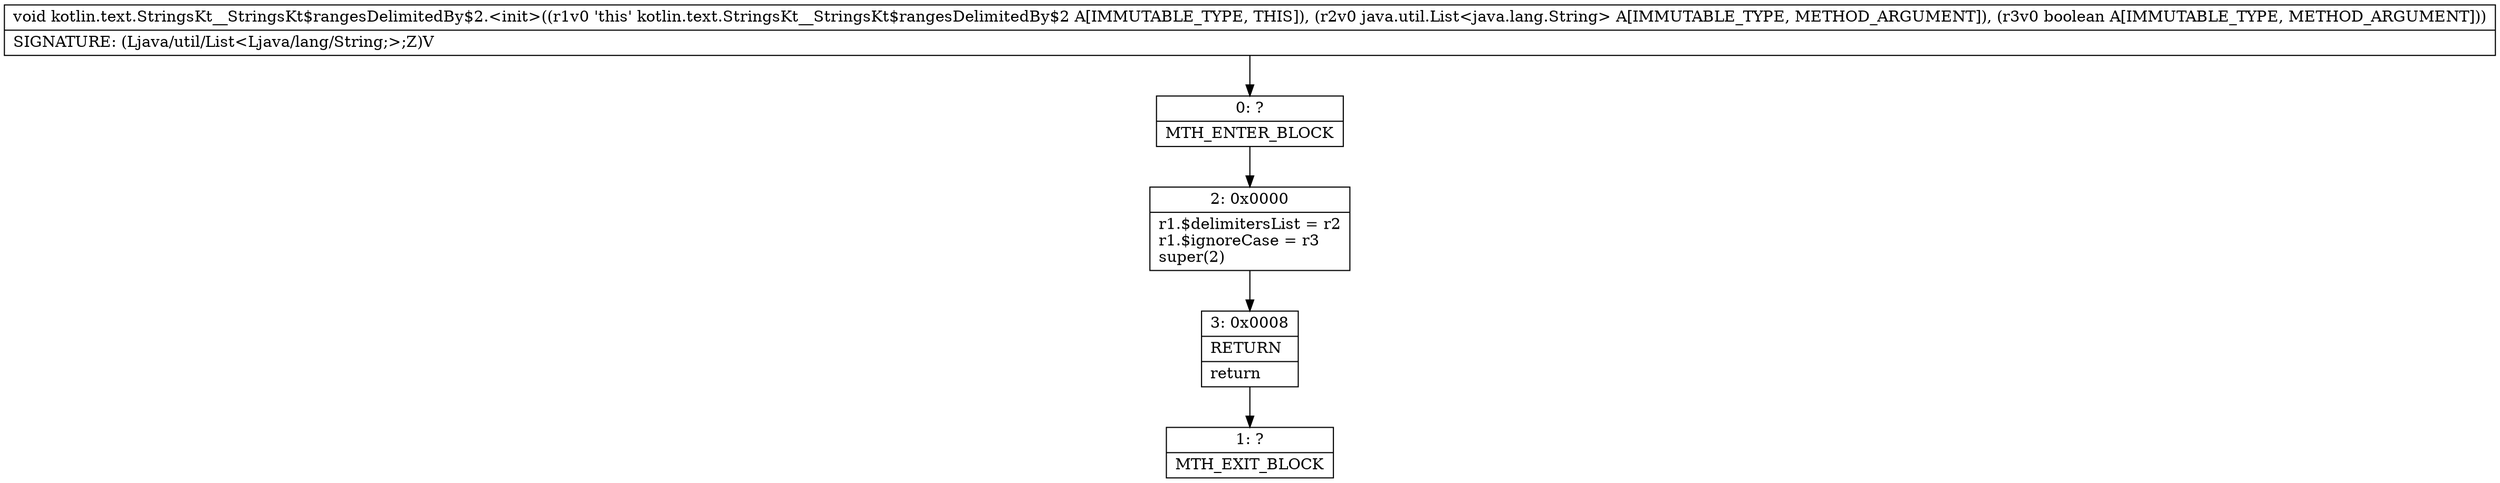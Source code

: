 digraph "CFG forkotlin.text.StringsKt__StringsKt$rangesDelimitedBy$2.\<init\>(Ljava\/util\/List;Z)V" {
Node_0 [shape=record,label="{0\:\ ?|MTH_ENTER_BLOCK\l}"];
Node_2 [shape=record,label="{2\:\ 0x0000|r1.$delimitersList = r2\lr1.$ignoreCase = r3\lsuper(2)\l}"];
Node_3 [shape=record,label="{3\:\ 0x0008|RETURN\l|return\l}"];
Node_1 [shape=record,label="{1\:\ ?|MTH_EXIT_BLOCK\l}"];
MethodNode[shape=record,label="{void kotlin.text.StringsKt__StringsKt$rangesDelimitedBy$2.\<init\>((r1v0 'this' kotlin.text.StringsKt__StringsKt$rangesDelimitedBy$2 A[IMMUTABLE_TYPE, THIS]), (r2v0 java.util.List\<java.lang.String\> A[IMMUTABLE_TYPE, METHOD_ARGUMENT]), (r3v0 boolean A[IMMUTABLE_TYPE, METHOD_ARGUMENT]))  | SIGNATURE: (Ljava\/util\/List\<Ljava\/lang\/String;\>;Z)V\l}"];
MethodNode -> Node_0;Node_0 -> Node_2;
Node_2 -> Node_3;
Node_3 -> Node_1;
}

